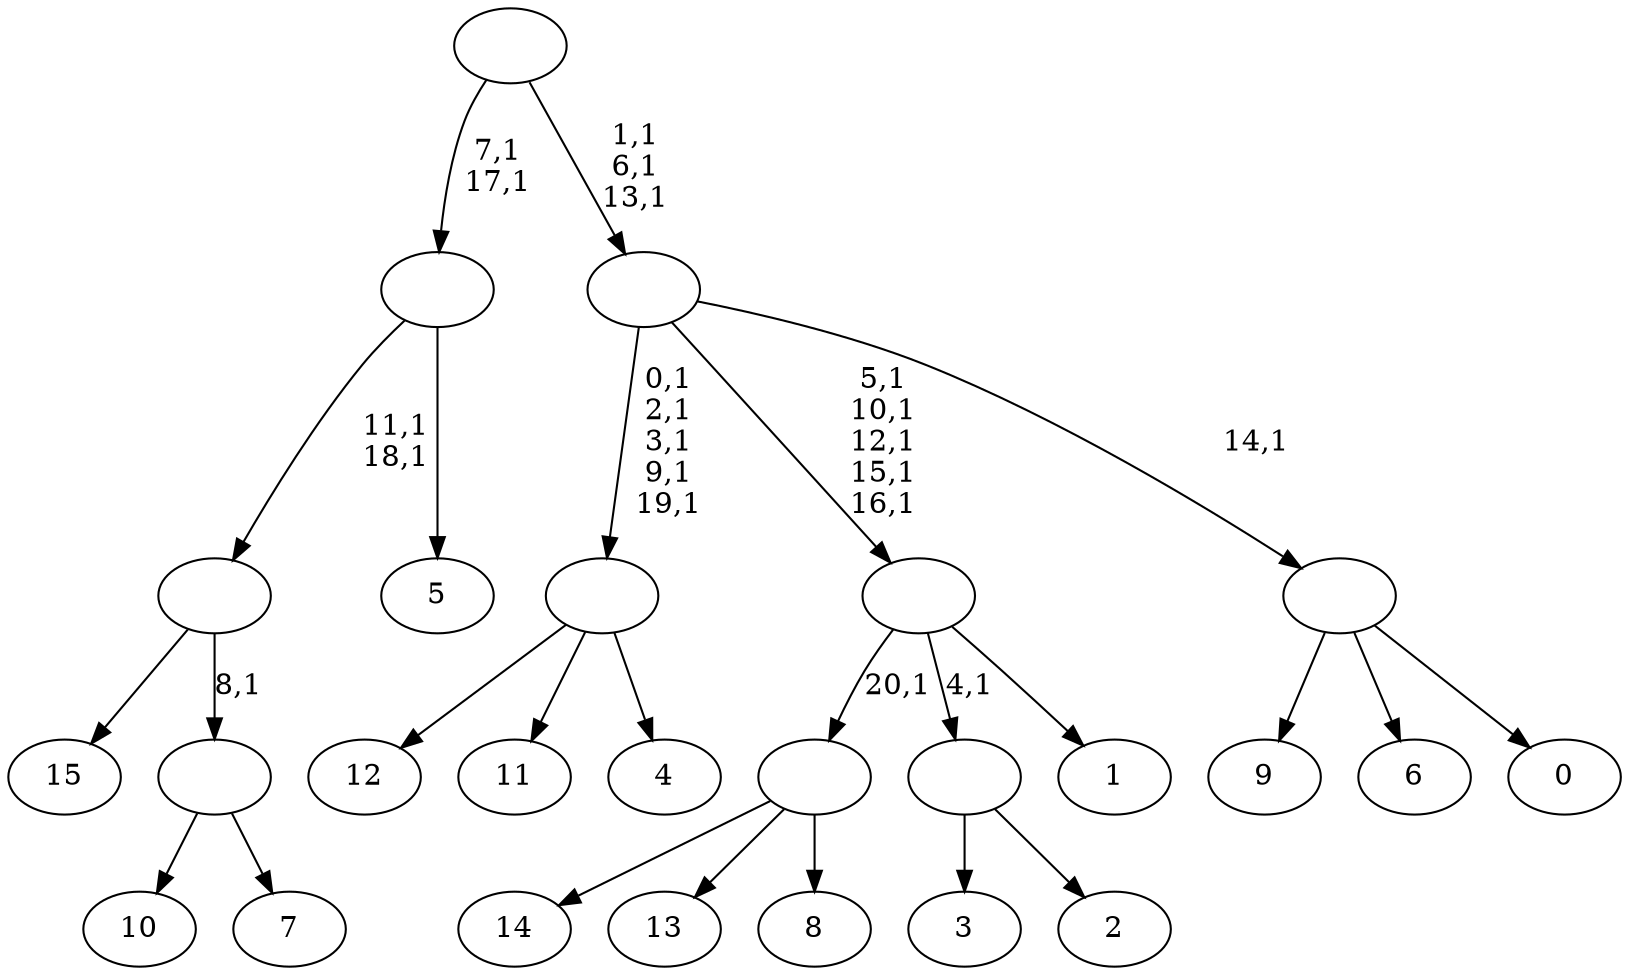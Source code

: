 digraph T {
	37 [label="15"]
	36 [label="14"]
	35 [label="13"]
	34 [label="12"]
	33 [label="11"]
	32 [label="10"]
	31 [label="9"]
	30 [label="8"]
	29 [label=""]
	28 [label="7"]
	27 [label=""]
	26 [label=""]
	24 [label="6"]
	23 [label="5"]
	22 [label=""]
	20 [label="4"]
	19 [label=""]
	14 [label="3"]
	13 [label="2"]
	12 [label=""]
	11 [label="1"]
	10 [label=""]
	5 [label="0"]
	4 [label=""]
	3 [label=""]
	0 [label=""]
	29 -> 36 [label=""]
	29 -> 35 [label=""]
	29 -> 30 [label=""]
	27 -> 32 [label=""]
	27 -> 28 [label=""]
	26 -> 37 [label=""]
	26 -> 27 [label="8,1"]
	22 -> 26 [label="11,1\n18,1"]
	22 -> 23 [label=""]
	19 -> 34 [label=""]
	19 -> 33 [label=""]
	19 -> 20 [label=""]
	12 -> 14 [label=""]
	12 -> 13 [label=""]
	10 -> 29 [label="20,1"]
	10 -> 12 [label="4,1"]
	10 -> 11 [label=""]
	4 -> 31 [label=""]
	4 -> 24 [label=""]
	4 -> 5 [label=""]
	3 -> 10 [label="5,1\n10,1\n12,1\n15,1\n16,1"]
	3 -> 19 [label="0,1\n2,1\n3,1\n9,1\n19,1"]
	3 -> 4 [label="14,1"]
	0 -> 3 [label="1,1\n6,1\n13,1"]
	0 -> 22 [label="7,1\n17,1"]
}

